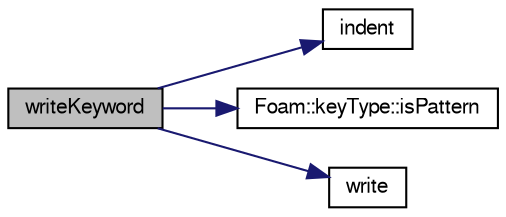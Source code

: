 digraph "writeKeyword"
{
  bgcolor="transparent";
  edge [fontname="FreeSans",fontsize="10",labelfontname="FreeSans",labelfontsize="10"];
  node [fontname="FreeSans",fontsize="10",shape=record];
  rankdir="LR";
  Node5828 [label="writeKeyword",height=0.2,width=0.4,color="black", fillcolor="grey75", style="filled", fontcolor="black"];
  Node5828 -> Node5829 [color="midnightblue",fontsize="10",style="solid",fontname="FreeSans"];
  Node5829 [label="indent",height=0.2,width=0.4,color="black",URL="$a26238.html#a6f9f89f73f75f7dec4546766148b60d7",tooltip="Add indentation characters. "];
  Node5828 -> Node5830 [color="midnightblue",fontsize="10",style="solid",fontname="FreeSans"];
  Node5830 [label="Foam::keyType::isPattern",height=0.2,width=0.4,color="black",URL="$a28238.html#a04a0151af2fb802822ddc826de05dace",tooltip="Should be treated as a match rather than a literal string. "];
  Node5828 -> Node5831 [color="midnightblue",fontsize="10",style="solid",fontname="FreeSans"];
  Node5831 [label="write",height=0.2,width=0.4,color="black",URL="$a26238.html#a81a19ad9e4098b4701cc8bab9a59d78b",tooltip="Write next token to stream. "];
}
